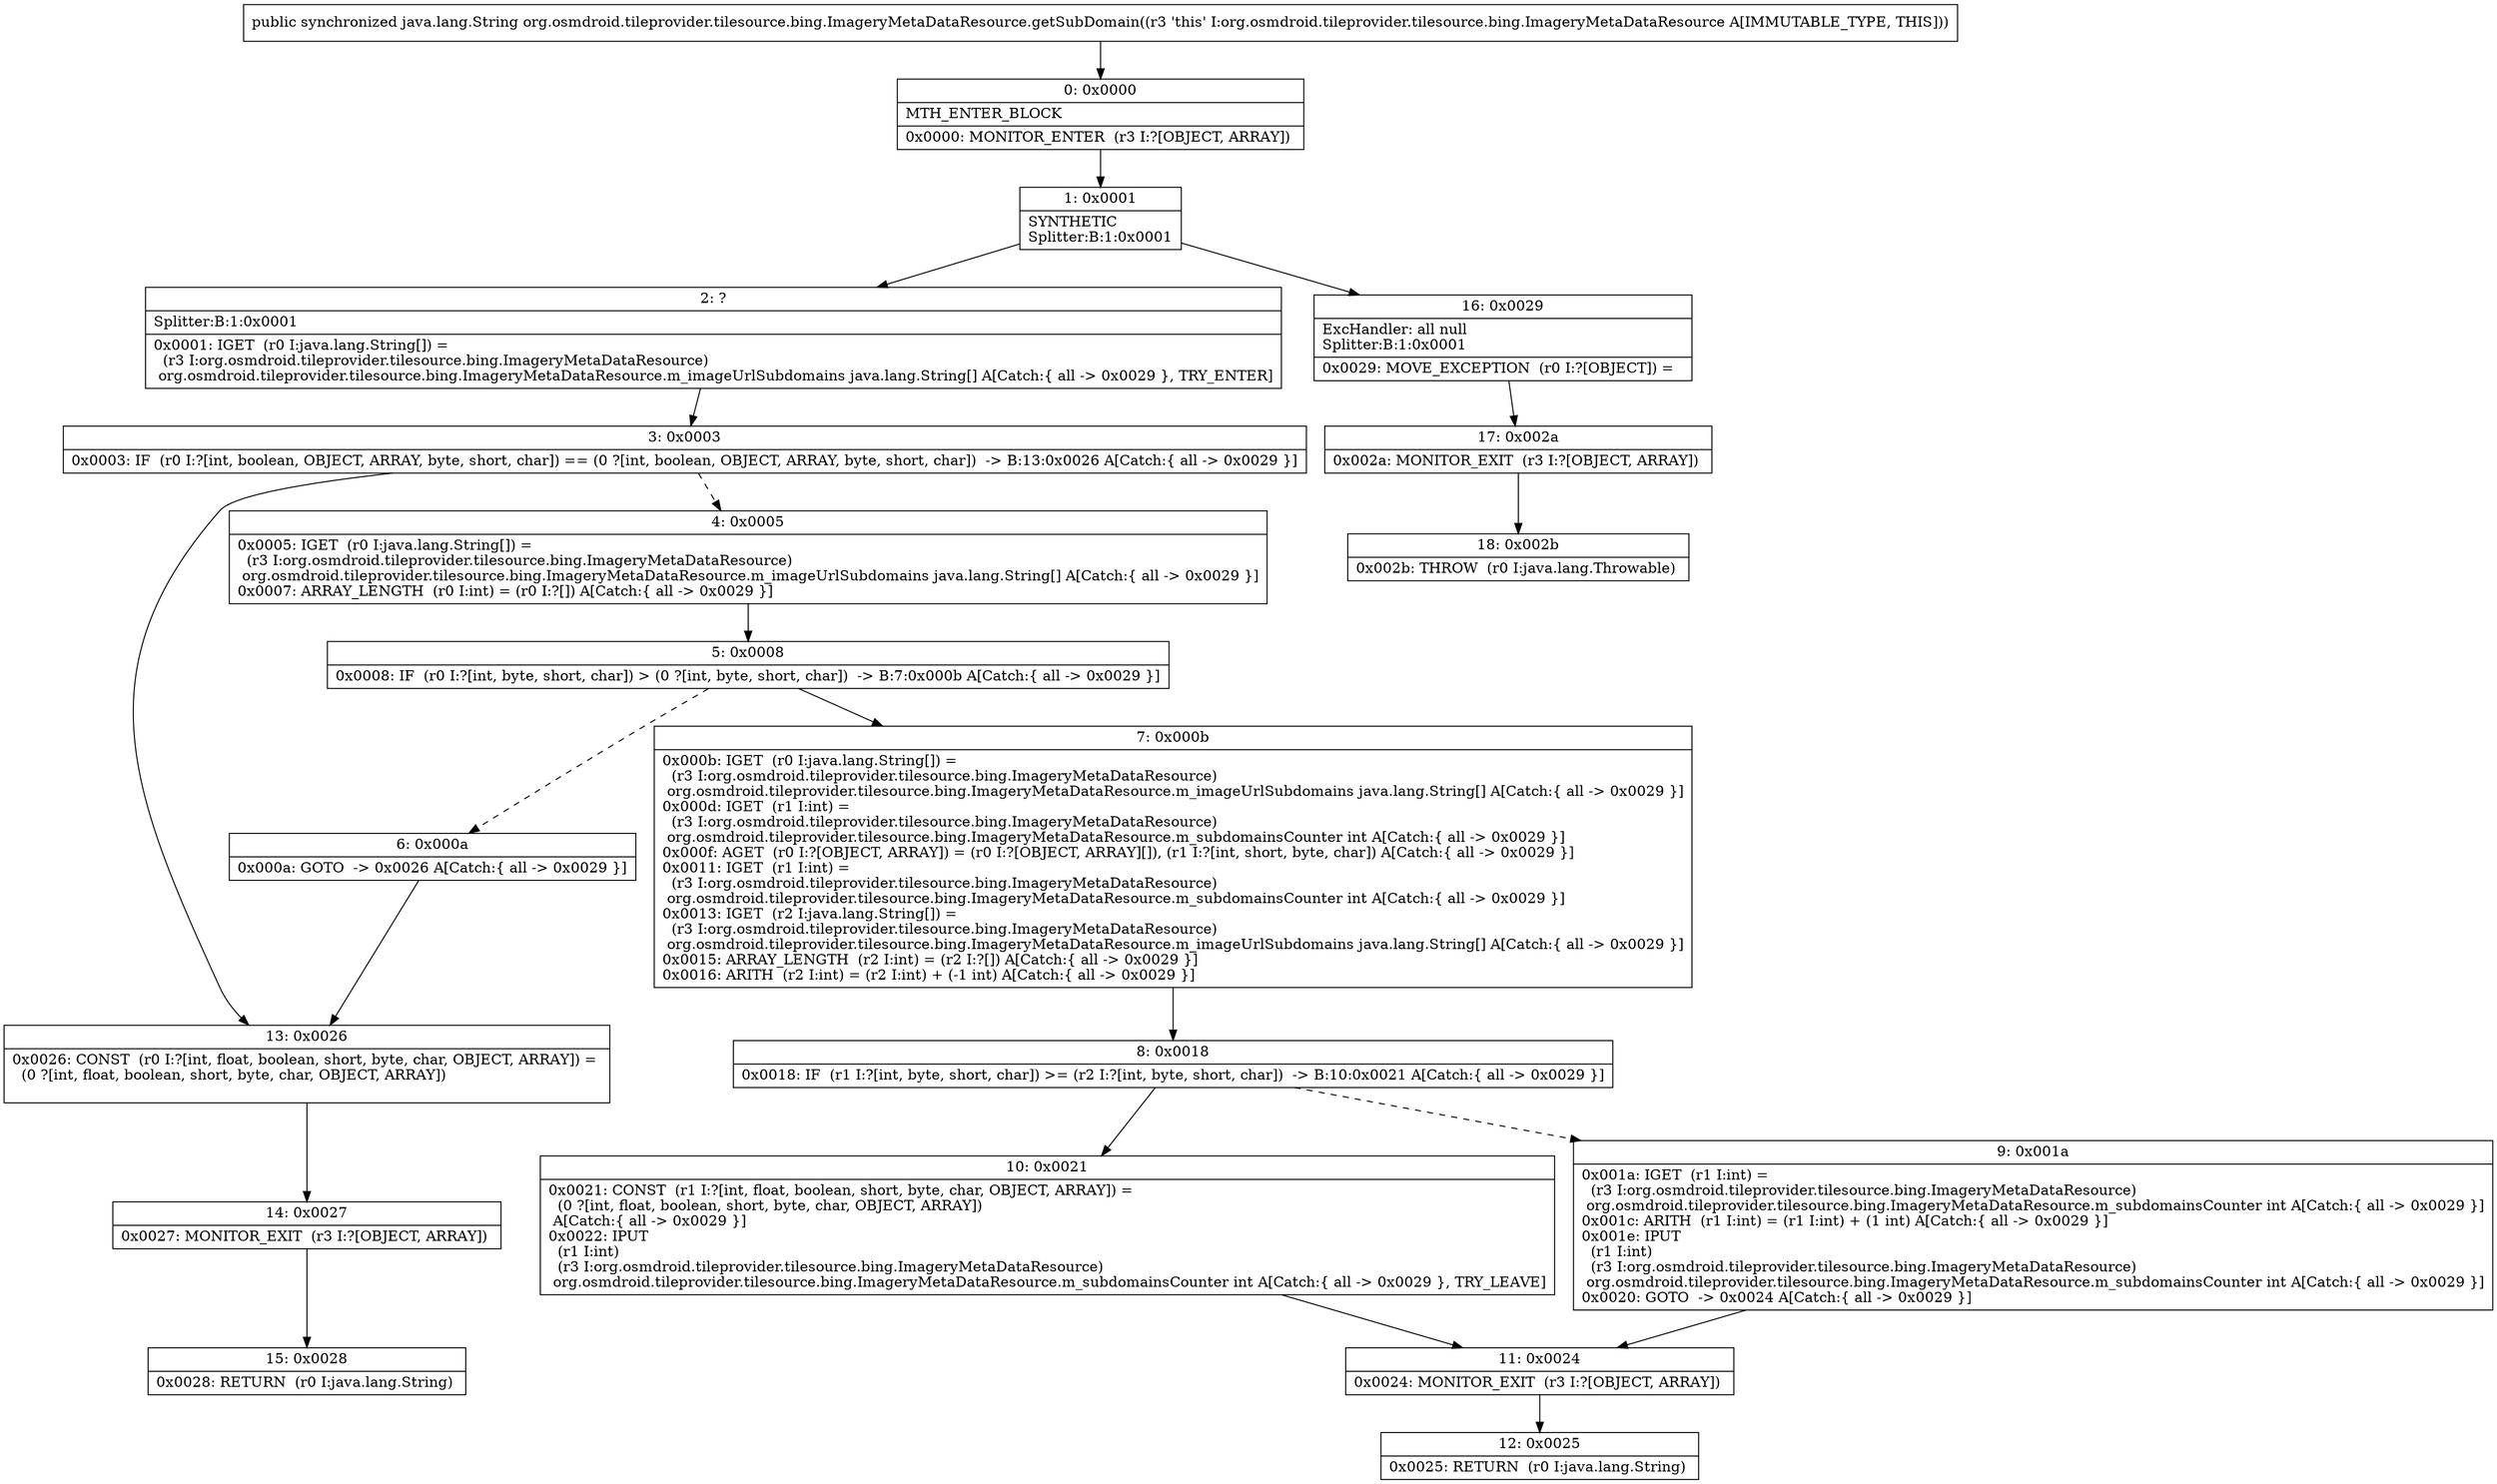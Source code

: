digraph "CFG fororg.osmdroid.tileprovider.tilesource.bing.ImageryMetaDataResource.getSubDomain()Ljava\/lang\/String;" {
Node_0 [shape=record,label="{0\:\ 0x0000|MTH_ENTER_BLOCK\l|0x0000: MONITOR_ENTER  (r3 I:?[OBJECT, ARRAY]) \l}"];
Node_1 [shape=record,label="{1\:\ 0x0001|SYNTHETIC\lSplitter:B:1:0x0001\l}"];
Node_2 [shape=record,label="{2\:\ ?|Splitter:B:1:0x0001\l|0x0001: IGET  (r0 I:java.lang.String[]) = \l  (r3 I:org.osmdroid.tileprovider.tilesource.bing.ImageryMetaDataResource)\l org.osmdroid.tileprovider.tilesource.bing.ImageryMetaDataResource.m_imageUrlSubdomains java.lang.String[] A[Catch:\{ all \-\> 0x0029 \}, TRY_ENTER]\l}"];
Node_3 [shape=record,label="{3\:\ 0x0003|0x0003: IF  (r0 I:?[int, boolean, OBJECT, ARRAY, byte, short, char]) == (0 ?[int, boolean, OBJECT, ARRAY, byte, short, char])  \-\> B:13:0x0026 A[Catch:\{ all \-\> 0x0029 \}]\l}"];
Node_4 [shape=record,label="{4\:\ 0x0005|0x0005: IGET  (r0 I:java.lang.String[]) = \l  (r3 I:org.osmdroid.tileprovider.tilesource.bing.ImageryMetaDataResource)\l org.osmdroid.tileprovider.tilesource.bing.ImageryMetaDataResource.m_imageUrlSubdomains java.lang.String[] A[Catch:\{ all \-\> 0x0029 \}]\l0x0007: ARRAY_LENGTH  (r0 I:int) = (r0 I:?[]) A[Catch:\{ all \-\> 0x0029 \}]\l}"];
Node_5 [shape=record,label="{5\:\ 0x0008|0x0008: IF  (r0 I:?[int, byte, short, char]) \> (0 ?[int, byte, short, char])  \-\> B:7:0x000b A[Catch:\{ all \-\> 0x0029 \}]\l}"];
Node_6 [shape=record,label="{6\:\ 0x000a|0x000a: GOTO  \-\> 0x0026 A[Catch:\{ all \-\> 0x0029 \}]\l}"];
Node_7 [shape=record,label="{7\:\ 0x000b|0x000b: IGET  (r0 I:java.lang.String[]) = \l  (r3 I:org.osmdroid.tileprovider.tilesource.bing.ImageryMetaDataResource)\l org.osmdroid.tileprovider.tilesource.bing.ImageryMetaDataResource.m_imageUrlSubdomains java.lang.String[] A[Catch:\{ all \-\> 0x0029 \}]\l0x000d: IGET  (r1 I:int) = \l  (r3 I:org.osmdroid.tileprovider.tilesource.bing.ImageryMetaDataResource)\l org.osmdroid.tileprovider.tilesource.bing.ImageryMetaDataResource.m_subdomainsCounter int A[Catch:\{ all \-\> 0x0029 \}]\l0x000f: AGET  (r0 I:?[OBJECT, ARRAY]) = (r0 I:?[OBJECT, ARRAY][]), (r1 I:?[int, short, byte, char]) A[Catch:\{ all \-\> 0x0029 \}]\l0x0011: IGET  (r1 I:int) = \l  (r3 I:org.osmdroid.tileprovider.tilesource.bing.ImageryMetaDataResource)\l org.osmdroid.tileprovider.tilesource.bing.ImageryMetaDataResource.m_subdomainsCounter int A[Catch:\{ all \-\> 0x0029 \}]\l0x0013: IGET  (r2 I:java.lang.String[]) = \l  (r3 I:org.osmdroid.tileprovider.tilesource.bing.ImageryMetaDataResource)\l org.osmdroid.tileprovider.tilesource.bing.ImageryMetaDataResource.m_imageUrlSubdomains java.lang.String[] A[Catch:\{ all \-\> 0x0029 \}]\l0x0015: ARRAY_LENGTH  (r2 I:int) = (r2 I:?[]) A[Catch:\{ all \-\> 0x0029 \}]\l0x0016: ARITH  (r2 I:int) = (r2 I:int) + (\-1 int) A[Catch:\{ all \-\> 0x0029 \}]\l}"];
Node_8 [shape=record,label="{8\:\ 0x0018|0x0018: IF  (r1 I:?[int, byte, short, char]) \>= (r2 I:?[int, byte, short, char])  \-\> B:10:0x0021 A[Catch:\{ all \-\> 0x0029 \}]\l}"];
Node_9 [shape=record,label="{9\:\ 0x001a|0x001a: IGET  (r1 I:int) = \l  (r3 I:org.osmdroid.tileprovider.tilesource.bing.ImageryMetaDataResource)\l org.osmdroid.tileprovider.tilesource.bing.ImageryMetaDataResource.m_subdomainsCounter int A[Catch:\{ all \-\> 0x0029 \}]\l0x001c: ARITH  (r1 I:int) = (r1 I:int) + (1 int) A[Catch:\{ all \-\> 0x0029 \}]\l0x001e: IPUT  \l  (r1 I:int)\l  (r3 I:org.osmdroid.tileprovider.tilesource.bing.ImageryMetaDataResource)\l org.osmdroid.tileprovider.tilesource.bing.ImageryMetaDataResource.m_subdomainsCounter int A[Catch:\{ all \-\> 0x0029 \}]\l0x0020: GOTO  \-\> 0x0024 A[Catch:\{ all \-\> 0x0029 \}]\l}"];
Node_10 [shape=record,label="{10\:\ 0x0021|0x0021: CONST  (r1 I:?[int, float, boolean, short, byte, char, OBJECT, ARRAY]) = \l  (0 ?[int, float, boolean, short, byte, char, OBJECT, ARRAY])\l A[Catch:\{ all \-\> 0x0029 \}]\l0x0022: IPUT  \l  (r1 I:int)\l  (r3 I:org.osmdroid.tileprovider.tilesource.bing.ImageryMetaDataResource)\l org.osmdroid.tileprovider.tilesource.bing.ImageryMetaDataResource.m_subdomainsCounter int A[Catch:\{ all \-\> 0x0029 \}, TRY_LEAVE]\l}"];
Node_11 [shape=record,label="{11\:\ 0x0024|0x0024: MONITOR_EXIT  (r3 I:?[OBJECT, ARRAY]) \l}"];
Node_12 [shape=record,label="{12\:\ 0x0025|0x0025: RETURN  (r0 I:java.lang.String) \l}"];
Node_13 [shape=record,label="{13\:\ 0x0026|0x0026: CONST  (r0 I:?[int, float, boolean, short, byte, char, OBJECT, ARRAY]) = \l  (0 ?[int, float, boolean, short, byte, char, OBJECT, ARRAY])\l \l}"];
Node_14 [shape=record,label="{14\:\ 0x0027|0x0027: MONITOR_EXIT  (r3 I:?[OBJECT, ARRAY]) \l}"];
Node_15 [shape=record,label="{15\:\ 0x0028|0x0028: RETURN  (r0 I:java.lang.String) \l}"];
Node_16 [shape=record,label="{16\:\ 0x0029|ExcHandler: all null\lSplitter:B:1:0x0001\l|0x0029: MOVE_EXCEPTION  (r0 I:?[OBJECT]) =  \l}"];
Node_17 [shape=record,label="{17\:\ 0x002a|0x002a: MONITOR_EXIT  (r3 I:?[OBJECT, ARRAY]) \l}"];
Node_18 [shape=record,label="{18\:\ 0x002b|0x002b: THROW  (r0 I:java.lang.Throwable) \l}"];
MethodNode[shape=record,label="{public synchronized java.lang.String org.osmdroid.tileprovider.tilesource.bing.ImageryMetaDataResource.getSubDomain((r3 'this' I:org.osmdroid.tileprovider.tilesource.bing.ImageryMetaDataResource A[IMMUTABLE_TYPE, THIS])) }"];
MethodNode -> Node_0;
Node_0 -> Node_1;
Node_1 -> Node_2;
Node_1 -> Node_16;
Node_2 -> Node_3;
Node_3 -> Node_4[style=dashed];
Node_3 -> Node_13;
Node_4 -> Node_5;
Node_5 -> Node_6[style=dashed];
Node_5 -> Node_7;
Node_6 -> Node_13;
Node_7 -> Node_8;
Node_8 -> Node_9[style=dashed];
Node_8 -> Node_10;
Node_9 -> Node_11;
Node_10 -> Node_11;
Node_11 -> Node_12;
Node_13 -> Node_14;
Node_14 -> Node_15;
Node_16 -> Node_17;
Node_17 -> Node_18;
}

